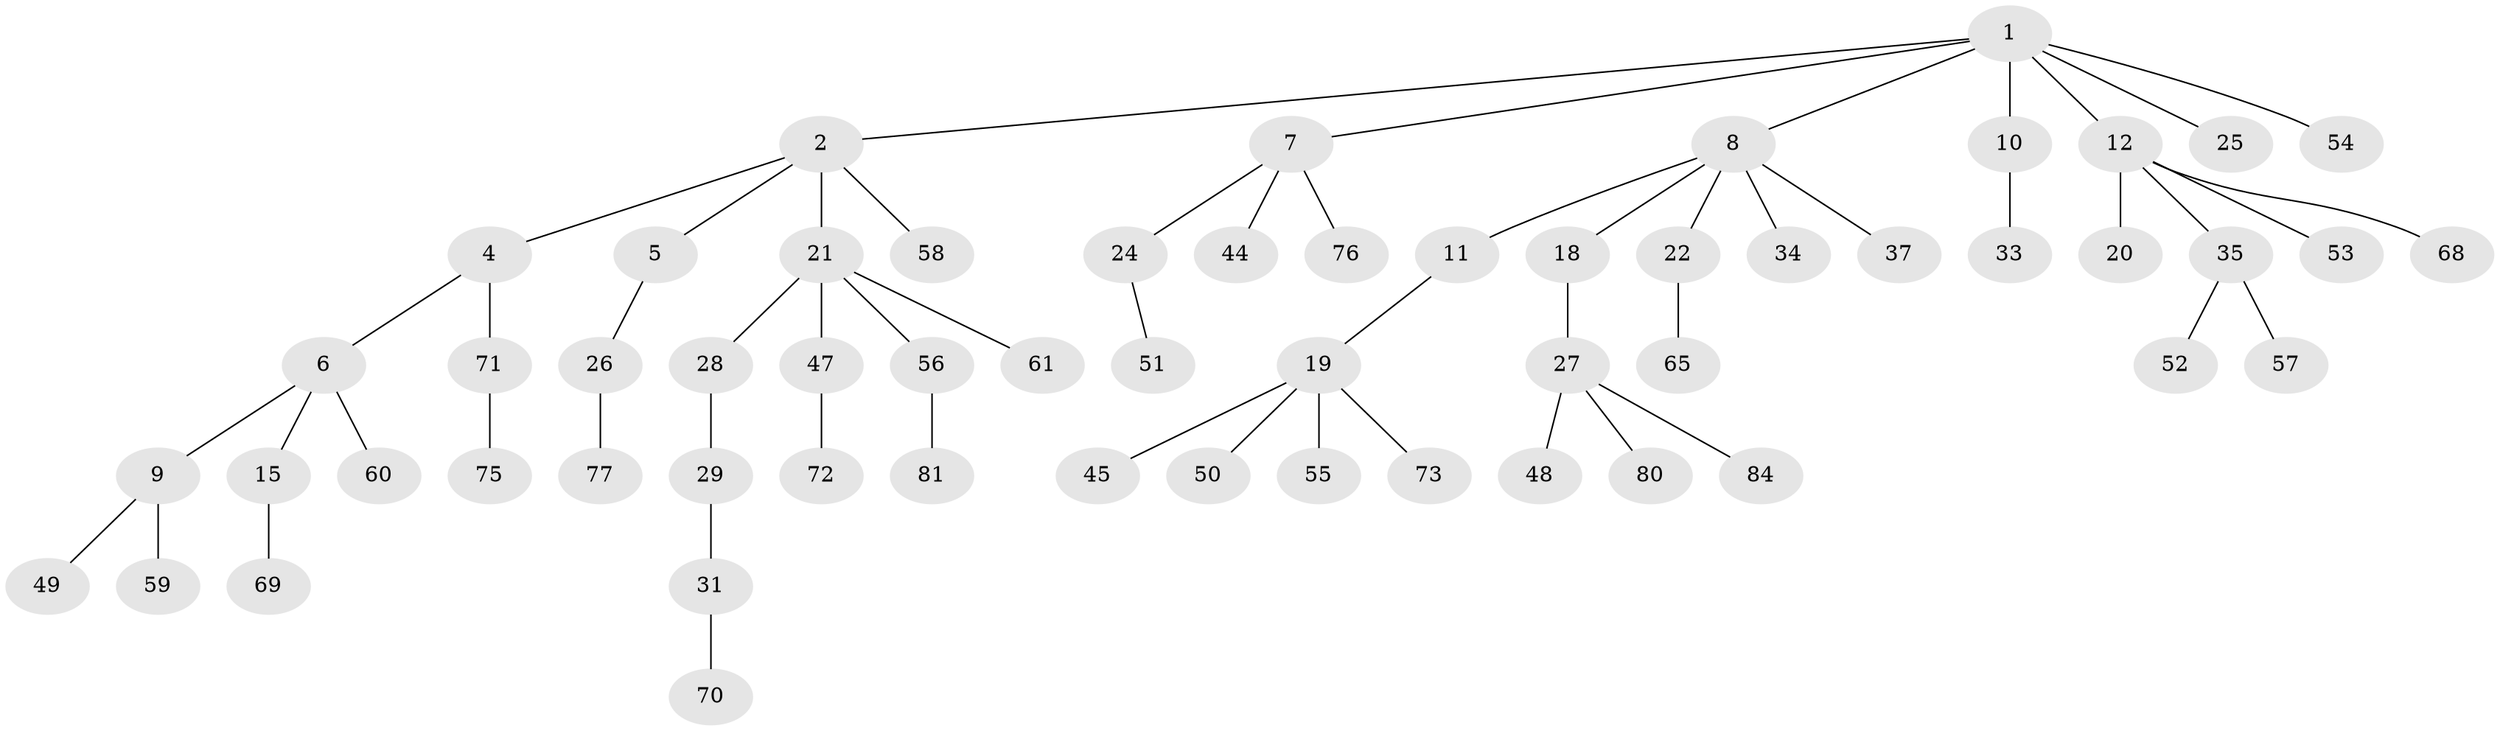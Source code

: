 // original degree distribution, {5: 0.07142857142857142, 4: 0.07142857142857142, 3: 0.10714285714285714, 2: 0.2619047619047619, 1: 0.4880952380952381}
// Generated by graph-tools (version 1.1) at 2025/11/02/27/25 16:11:28]
// undirected, 58 vertices, 57 edges
graph export_dot {
graph [start="1"]
  node [color=gray90,style=filled];
  1 [super="+3"];
  2 [super="+14"];
  4 [super="+16"];
  5 [super="+38"];
  6 [super="+40"];
  7 [super="+13"];
  8 [super="+17"];
  9 [super="+63"];
  10;
  11 [super="+67"];
  12 [super="+23"];
  15 [super="+39"];
  18;
  19 [super="+30"];
  20;
  21 [super="+36"];
  22 [super="+62"];
  24 [super="+43"];
  25 [super="+42"];
  26 [super="+46"];
  27 [super="+32"];
  28;
  29 [super="+82"];
  31 [super="+41"];
  33;
  34;
  35 [super="+79"];
  37;
  44;
  45;
  47;
  48 [super="+78"];
  49;
  50;
  51;
  52;
  53;
  54 [super="+66"];
  55;
  56 [super="+64"];
  57;
  58;
  59 [super="+74"];
  60;
  61;
  65;
  68;
  69;
  70;
  71;
  72;
  73 [super="+83"];
  75;
  76;
  77;
  80;
  81;
  84;
  1 -- 2;
  1 -- 7;
  1 -- 8;
  1 -- 25;
  1 -- 10;
  1 -- 12;
  1 -- 54;
  2 -- 4;
  2 -- 5;
  2 -- 21;
  2 -- 58;
  4 -- 6;
  4 -- 71;
  5 -- 26;
  6 -- 9;
  6 -- 15;
  6 -- 60;
  7 -- 24;
  7 -- 76;
  7 -- 44;
  8 -- 11;
  8 -- 34;
  8 -- 37;
  8 -- 18;
  8 -- 22;
  9 -- 49;
  9 -- 59;
  10 -- 33;
  11 -- 19;
  12 -- 20;
  12 -- 35;
  12 -- 68;
  12 -- 53;
  15 -- 69;
  18 -- 27;
  19 -- 45;
  19 -- 73;
  19 -- 50;
  19 -- 55;
  21 -- 28;
  21 -- 56;
  21 -- 61;
  21 -- 47;
  22 -- 65;
  24 -- 51;
  26 -- 77;
  27 -- 48;
  27 -- 84;
  27 -- 80;
  28 -- 29;
  29 -- 31;
  31 -- 70;
  35 -- 52;
  35 -- 57;
  47 -- 72;
  56 -- 81;
  71 -- 75;
}
